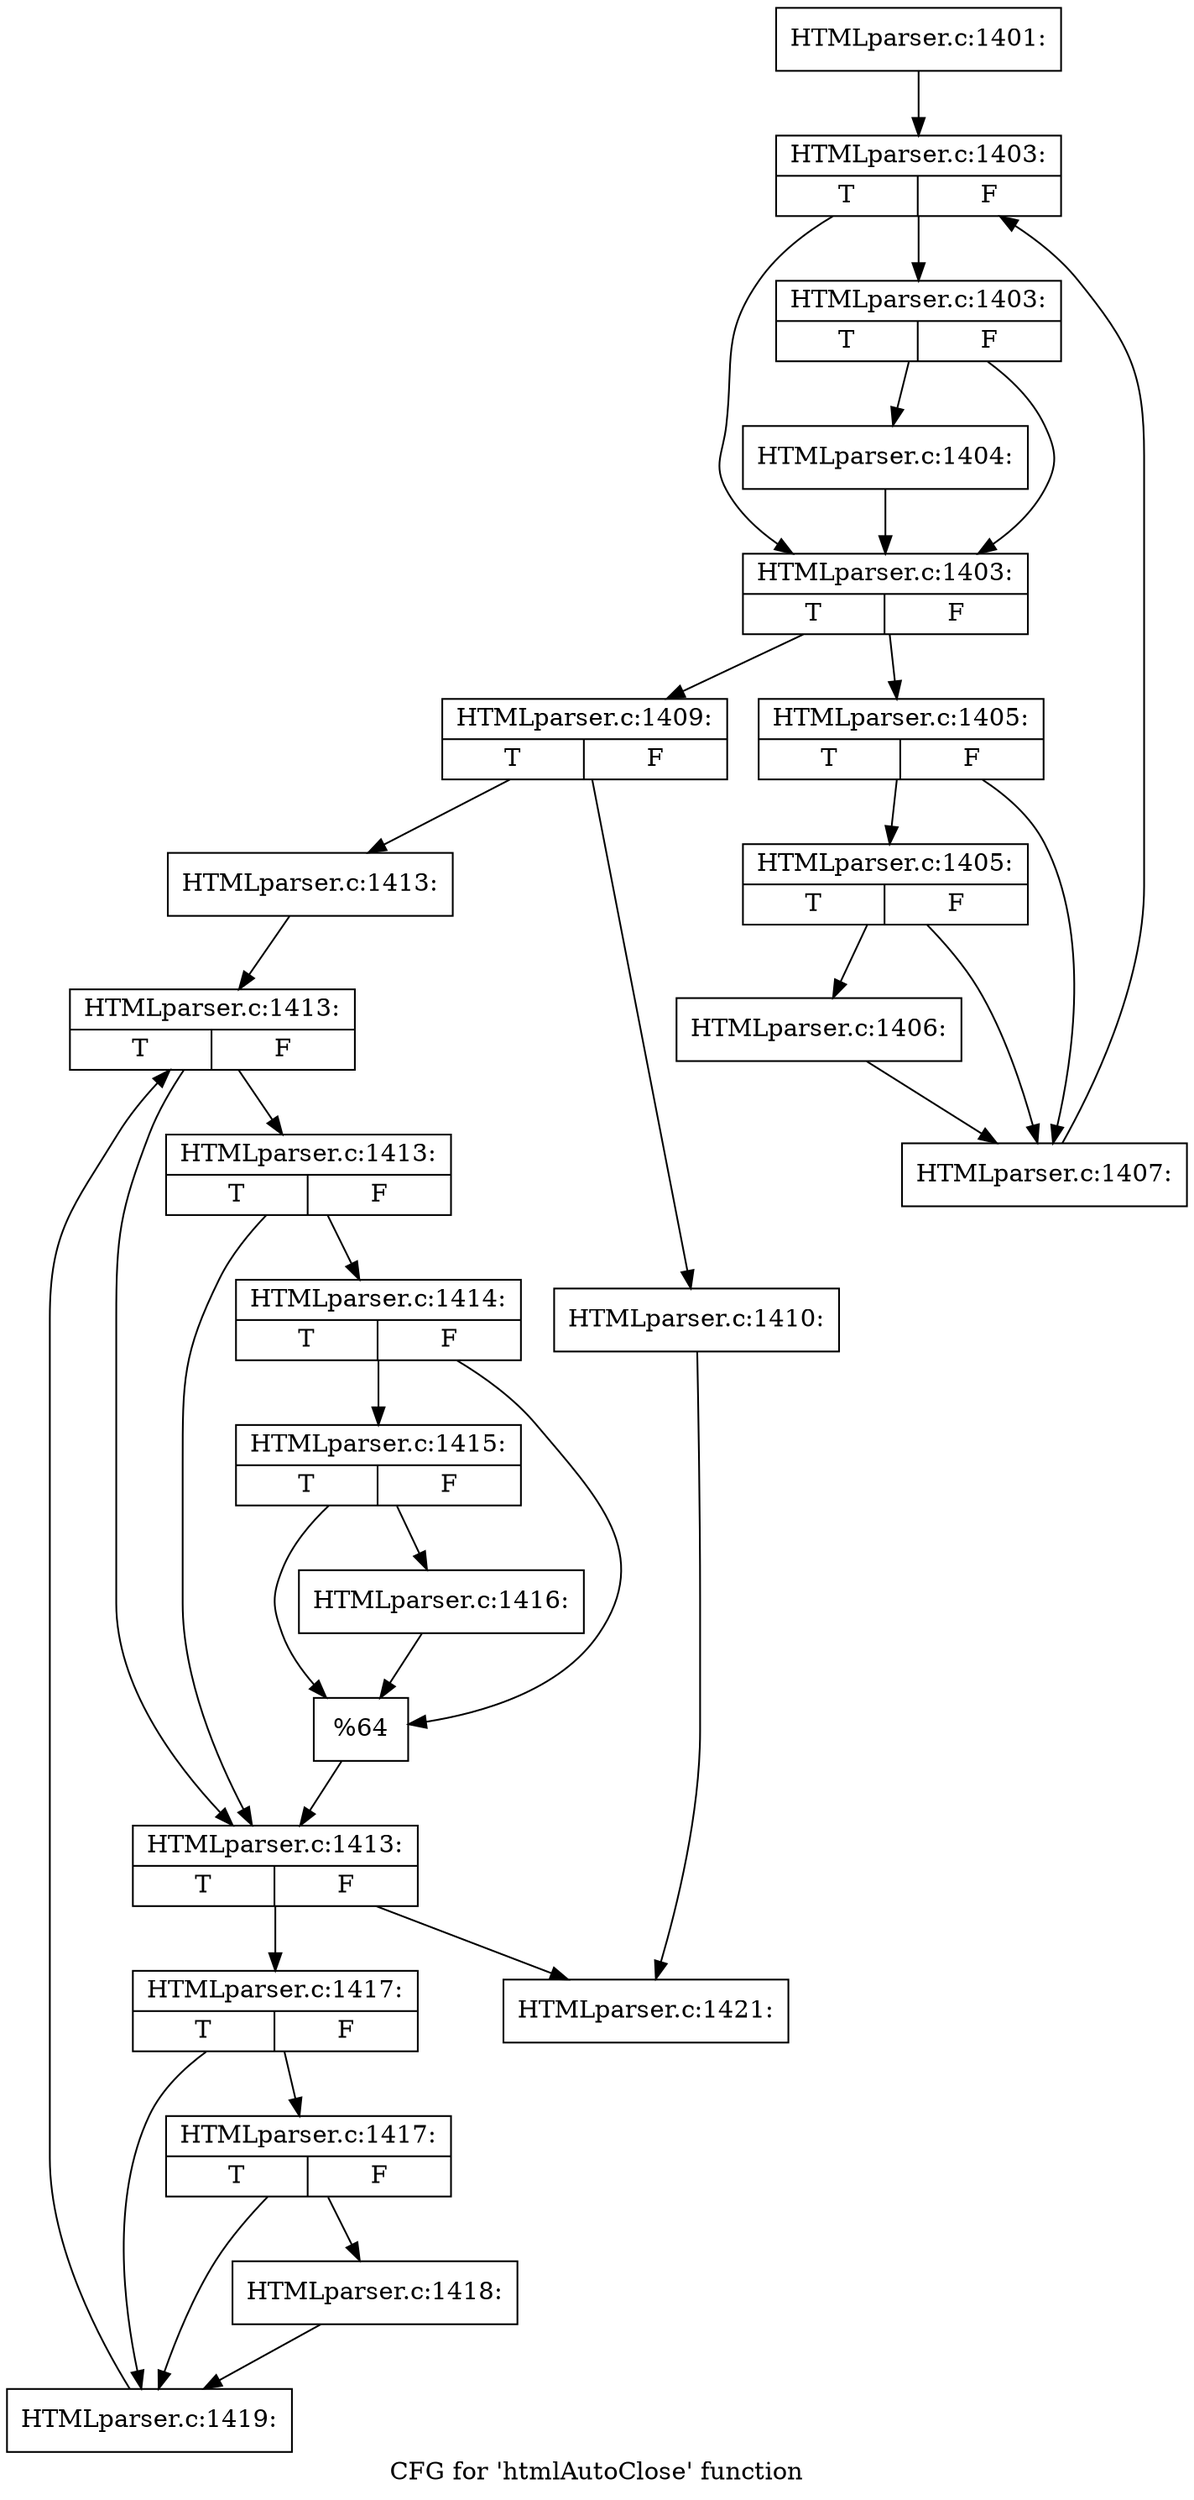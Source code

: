 digraph "CFG for 'htmlAutoClose' function" {
	label="CFG for 'htmlAutoClose' function";

	Node0x3f09f50 [shape=record,label="{HTMLparser.c:1401:}"];
	Node0x3f09f50 -> Node0x3e09d60;
	Node0x3e09d60 [shape=record,label="{HTMLparser.c:1403:|{<s0>T|<s1>F}}"];
	Node0x3e09d60 -> Node0x3f2a510;
	Node0x3e09d60 -> Node0x3f2a470;
	Node0x3f2a510 [shape=record,label="{HTMLparser.c:1403:|{<s0>T|<s1>F}}"];
	Node0x3f2a510 -> Node0x3f2a4c0;
	Node0x3f2a510 -> Node0x3f2a470;
	Node0x3f2a4c0 [shape=record,label="{HTMLparser.c:1404:}"];
	Node0x3f2a4c0 -> Node0x3f2a470;
	Node0x3f2a470 [shape=record,label="{HTMLparser.c:1403:|{<s0>T|<s1>F}}"];
	Node0x3f2a470 -> Node0x3f2b990;
	Node0x3f2a470 -> Node0x3e09db0;
	Node0x3f2b990 [shape=record,label="{HTMLparser.c:1405:|{<s0>T|<s1>F}}"];
	Node0x3f2b990 -> Node0x3f2c0b0;
	Node0x3f2b990 -> Node0x3f2c060;
	Node0x3f2c0b0 [shape=record,label="{HTMLparser.c:1405:|{<s0>T|<s1>F}}"];
	Node0x3f2c0b0 -> Node0x3f2c010;
	Node0x3f2c0b0 -> Node0x3f2c060;
	Node0x3f2c010 [shape=record,label="{HTMLparser.c:1406:}"];
	Node0x3f2c010 -> Node0x3f2c060;
	Node0x3f2c060 [shape=record,label="{HTMLparser.c:1407:}"];
	Node0x3f2c060 -> Node0x3e09d60;
	Node0x3e09db0 [shape=record,label="{HTMLparser.c:1409:|{<s0>T|<s1>F}}"];
	Node0x3e09db0 -> Node0x3f2d2b0;
	Node0x3e09db0 -> Node0x3f2d300;
	Node0x3f2d2b0 [shape=record,label="{HTMLparser.c:1410:}"];
	Node0x3f2d2b0 -> Node0x3f2da80;
	Node0x3f2d300 [shape=record,label="{HTMLparser.c:1413:}"];
	Node0x3f2d300 -> Node0x3f2d860;
	Node0x3f2d860 [shape=record,label="{HTMLparser.c:1413:|{<s0>T|<s1>F}}"];
	Node0x3f2d860 -> Node0x3f2dba0;
	Node0x3f2d860 -> Node0x3f2db00;
	Node0x3f2dba0 [shape=record,label="{HTMLparser.c:1413:|{<s0>T|<s1>F}}"];
	Node0x3f2dba0 -> Node0x3f2db50;
	Node0x3f2dba0 -> Node0x3f2db00;
	Node0x3f2db50 [shape=record,label="{HTMLparser.c:1414:|{<s0>T|<s1>F}}"];
	Node0x3f2db50 -> Node0x3f2e160;
	Node0x3f2db50 -> Node0x3f2e200;
	Node0x3f2e200 [shape=record,label="{HTMLparser.c:1415:|{<s0>T|<s1>F}}"];
	Node0x3f2e200 -> Node0x3f2e160;
	Node0x3f2e200 -> Node0x3f2e1b0;
	Node0x3f2e1b0 [shape=record,label="{HTMLparser.c:1416:}"];
	Node0x3f2e1b0 -> Node0x3f2e160;
	Node0x3f2e160 [shape=record,label="{%64}"];
	Node0x3f2e160 -> Node0x3f2db00;
	Node0x3f2db00 [shape=record,label="{HTMLparser.c:1413:|{<s0>T|<s1>F}}"];
	Node0x3f2db00 -> Node0x3f2e0e0;
	Node0x3f2db00 -> Node0x3f2da80;
	Node0x3f2e0e0 [shape=record,label="{HTMLparser.c:1417:|{<s0>T|<s1>F}}"];
	Node0x3f2e0e0 -> Node0x3f2f2c0;
	Node0x3f2e0e0 -> Node0x3f2f270;
	Node0x3f2f2c0 [shape=record,label="{HTMLparser.c:1417:|{<s0>T|<s1>F}}"];
	Node0x3f2f2c0 -> Node0x3f2eae0;
	Node0x3f2f2c0 -> Node0x3f2f270;
	Node0x3f2eae0 [shape=record,label="{HTMLparser.c:1418:}"];
	Node0x3f2eae0 -> Node0x3f2f270;
	Node0x3f2f270 [shape=record,label="{HTMLparser.c:1419:}"];
	Node0x3f2f270 -> Node0x3f2d860;
	Node0x3f2da80 [shape=record,label="{HTMLparser.c:1421:}"];
}
